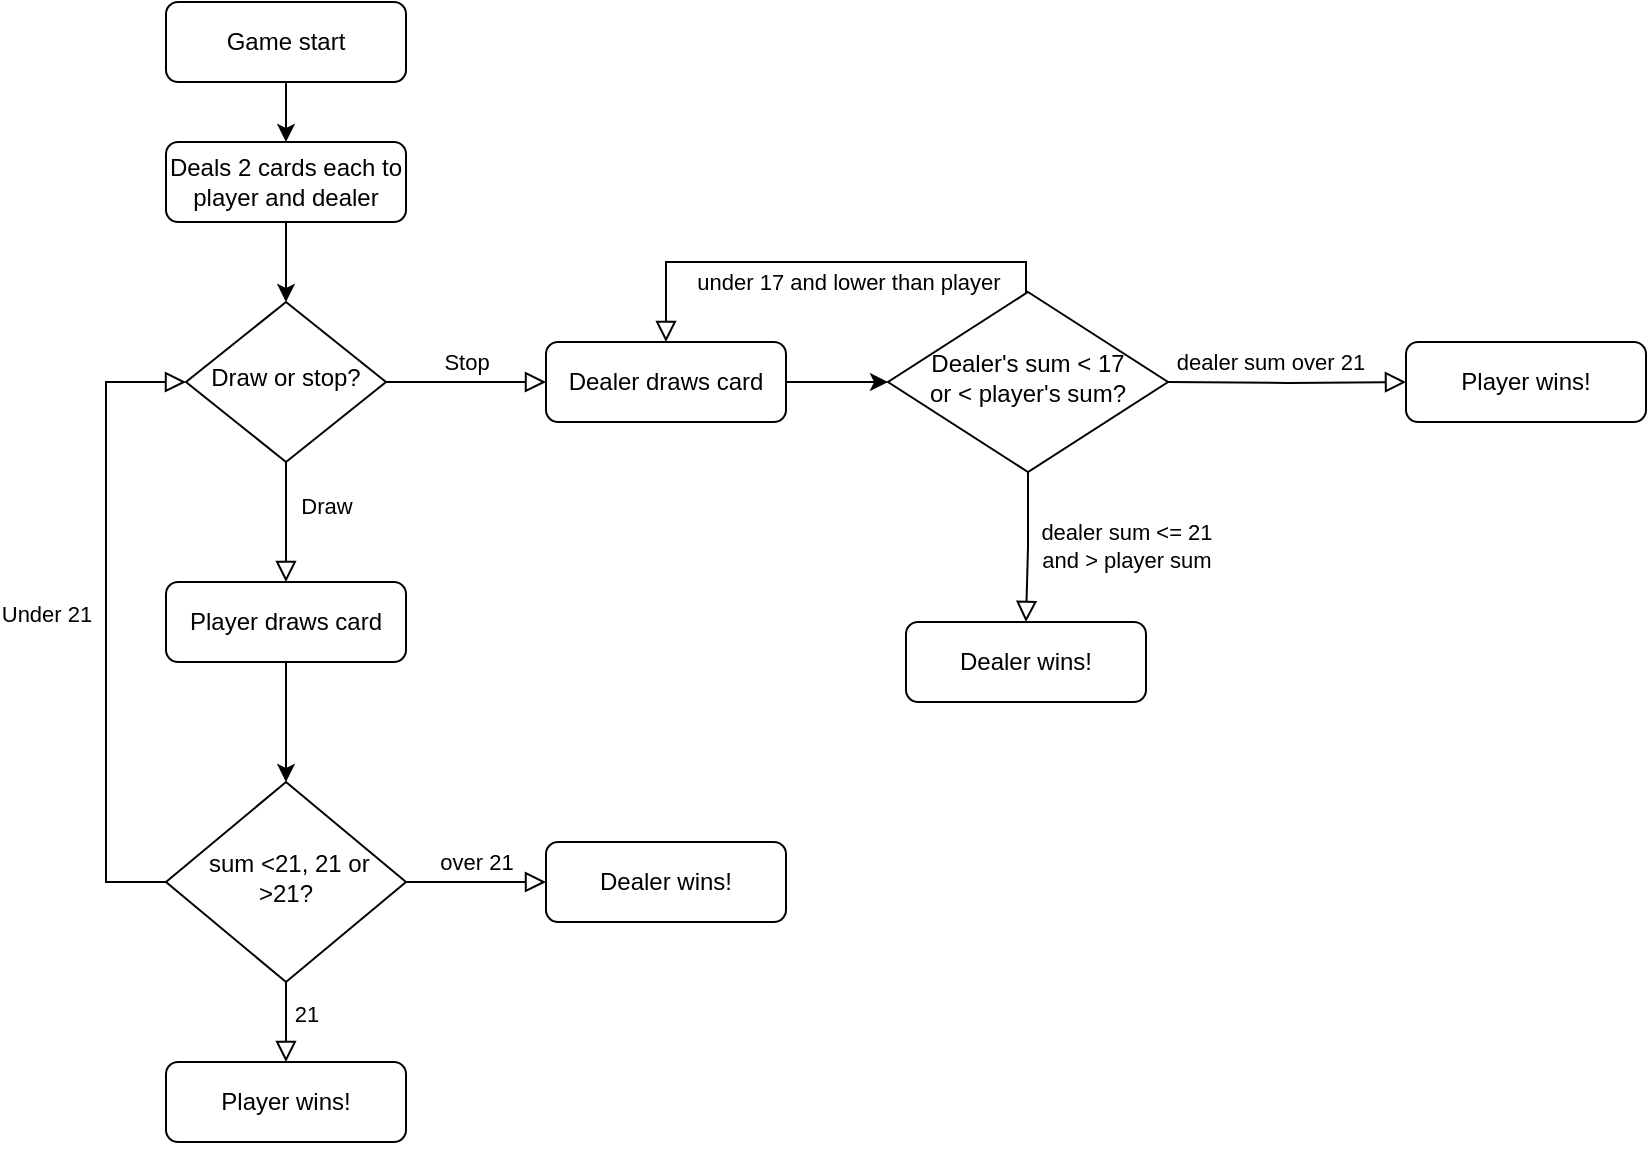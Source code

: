 <mxfile version="21.2.4" type="device">
  <diagram id="C5RBs43oDa-KdzZeNtuy" name="Page-1">
    <mxGraphModel dx="2433" dy="789" grid="1" gridSize="10" guides="1" tooltips="1" connect="1" arrows="1" fold="1" page="1" pageScale="1" pageWidth="827" pageHeight="1169" math="0" shadow="0">
      <root>
        <mxCell id="WIyWlLk6GJQsqaUBKTNV-0" />
        <mxCell id="WIyWlLk6GJQsqaUBKTNV-1" parent="WIyWlLk6GJQsqaUBKTNV-0" />
        <mxCell id="WIyWlLk6GJQsqaUBKTNV-3" value="Game start" style="rounded=1;whiteSpace=wrap;html=1;fontSize=12;glass=0;strokeWidth=1;shadow=0;" parent="WIyWlLk6GJQsqaUBKTNV-1" vertex="1">
          <mxGeometry x="70" y="80" width="120" height="40" as="geometry" />
        </mxCell>
        <mxCell id="WIyWlLk6GJQsqaUBKTNV-7" value="Deals 2 cards each to player and dealer" style="rounded=1;whiteSpace=wrap;html=1;fontSize=12;glass=0;strokeWidth=1;shadow=0;" parent="WIyWlLk6GJQsqaUBKTNV-1" vertex="1">
          <mxGeometry x="70" y="150" width="120" height="40" as="geometry" />
        </mxCell>
        <mxCell id="WIyWlLk6GJQsqaUBKTNV-9" value="Stop" style="edgeStyle=orthogonalEdgeStyle;rounded=0;html=1;jettySize=auto;orthogonalLoop=1;fontSize=11;endArrow=block;endFill=0;endSize=8;strokeWidth=1;shadow=0;labelBackgroundColor=none;" parent="WIyWlLk6GJQsqaUBKTNV-1" source="WIyWlLk6GJQsqaUBKTNV-10" target="WIyWlLk6GJQsqaUBKTNV-12" edge="1">
          <mxGeometry y="10" relative="1" as="geometry">
            <mxPoint as="offset" />
          </mxGeometry>
        </mxCell>
        <mxCell id="WIyWlLk6GJQsqaUBKTNV-10" value="Draw or stop?" style="rhombus;whiteSpace=wrap;html=1;shadow=0;fontFamily=Helvetica;fontSize=12;align=center;strokeWidth=1;spacing=6;spacingTop=-4;" parent="WIyWlLk6GJQsqaUBKTNV-1" vertex="1">
          <mxGeometry x="80" y="230" width="100" height="80" as="geometry" />
        </mxCell>
        <mxCell id="WIyWlLk6GJQsqaUBKTNV-12" value="Dealer draws card" style="rounded=1;whiteSpace=wrap;html=1;fontSize=12;glass=0;strokeWidth=1;shadow=0;" parent="WIyWlLk6GJQsqaUBKTNV-1" vertex="1">
          <mxGeometry x="260" y="250" width="120" height="40" as="geometry" />
        </mxCell>
        <mxCell id="9Hy9_ktC__gI1CS7rOs--4" value="Draw" style="edgeStyle=orthogonalEdgeStyle;rounded=0;html=1;jettySize=auto;orthogonalLoop=1;fontSize=11;endArrow=block;endFill=0;endSize=8;strokeWidth=1;shadow=0;labelBackgroundColor=none;exitX=0.5;exitY=1;exitDx=0;exitDy=0;entryX=0.5;entryY=0;entryDx=0;entryDy=0;" edge="1" parent="WIyWlLk6GJQsqaUBKTNV-1" source="WIyWlLk6GJQsqaUBKTNV-10" target="9Hy9_ktC__gI1CS7rOs--5">
          <mxGeometry x="-0.276" y="20" relative="1" as="geometry">
            <mxPoint as="offset" />
            <mxPoint x="190" y="290" as="sourcePoint" />
            <mxPoint x="130" y="380" as="targetPoint" />
          </mxGeometry>
        </mxCell>
        <mxCell id="9Hy9_ktC__gI1CS7rOs--5" value="Player draws card" style="rounded=1;whiteSpace=wrap;html=1;fontSize=12;glass=0;strokeWidth=1;shadow=0;" vertex="1" parent="WIyWlLk6GJQsqaUBKTNV-1">
          <mxGeometry x="70" y="370" width="120" height="40" as="geometry" />
        </mxCell>
        <mxCell id="9Hy9_ktC__gI1CS7rOs--9" value="" style="endArrow=classic;html=1;rounded=0;exitX=0.5;exitY=1;exitDx=0;exitDy=0;" edge="1" parent="WIyWlLk6GJQsqaUBKTNV-1" source="WIyWlLk6GJQsqaUBKTNV-6">
          <mxGeometry width="50" height="50" relative="1" as="geometry">
            <mxPoint x="300" y="430" as="sourcePoint" />
            <mxPoint x="130" y="520" as="targetPoint" />
          </mxGeometry>
        </mxCell>
        <mxCell id="9Hy9_ktC__gI1CS7rOs--10" value="" style="endArrow=classic;html=1;rounded=0;exitX=0.5;exitY=1;exitDx=0;exitDy=0;entryX=0.5;entryY=0;entryDx=0;entryDy=0;" edge="1" parent="WIyWlLk6GJQsqaUBKTNV-1" source="WIyWlLk6GJQsqaUBKTNV-3" target="WIyWlLk6GJQsqaUBKTNV-7">
          <mxGeometry width="50" height="50" relative="1" as="geometry">
            <mxPoint x="140" y="420" as="sourcePoint" />
            <mxPoint x="130" y="140" as="targetPoint" />
          </mxGeometry>
        </mxCell>
        <mxCell id="9Hy9_ktC__gI1CS7rOs--12" value="" style="endArrow=classic;html=1;rounded=0;exitX=0.5;exitY=1;exitDx=0;exitDy=0;entryX=0.5;entryY=0;entryDx=0;entryDy=0;" edge="1" parent="WIyWlLk6GJQsqaUBKTNV-1" source="WIyWlLk6GJQsqaUBKTNV-7" target="WIyWlLk6GJQsqaUBKTNV-10">
          <mxGeometry width="50" height="50" relative="1" as="geometry">
            <mxPoint x="140" y="420" as="sourcePoint" />
            <mxPoint x="190" y="370" as="targetPoint" />
          </mxGeometry>
        </mxCell>
        <mxCell id="9Hy9_ktC__gI1CS7rOs--14" value="Under 21" style="edgeStyle=orthogonalEdgeStyle;rounded=0;html=1;jettySize=auto;orthogonalLoop=1;fontSize=11;endArrow=block;endFill=0;endSize=8;strokeWidth=1;shadow=0;labelBackgroundColor=none;exitX=0;exitY=0.5;exitDx=0;exitDy=0;entryX=0;entryY=0.5;entryDx=0;entryDy=0;" edge="1" parent="WIyWlLk6GJQsqaUBKTNV-1" source="WIyWlLk6GJQsqaUBKTNV-6" target="WIyWlLk6GJQsqaUBKTNV-10">
          <mxGeometry x="0.024" y="30" relative="1" as="geometry">
            <mxPoint as="offset" />
            <mxPoint x="190" y="280" as="sourcePoint" />
            <mxPoint x="-30" y="410" as="targetPoint" />
            <Array as="points">
              <mxPoint x="40" y="520" />
              <mxPoint x="40" y="270" />
            </Array>
          </mxGeometry>
        </mxCell>
        <mxCell id="9Hy9_ktC__gI1CS7rOs--15" value="" style="endArrow=classic;html=1;rounded=0;exitX=0.5;exitY=1;exitDx=0;exitDy=0;" edge="1" parent="WIyWlLk6GJQsqaUBKTNV-1" source="9Hy9_ktC__gI1CS7rOs--5" target="WIyWlLk6GJQsqaUBKTNV-6">
          <mxGeometry width="50" height="50" relative="1" as="geometry">
            <mxPoint x="130" y="440" as="sourcePoint" />
            <mxPoint x="130" y="520" as="targetPoint" />
          </mxGeometry>
        </mxCell>
        <mxCell id="WIyWlLk6GJQsqaUBKTNV-6" value="&amp;nbsp;sum &amp;lt;21, 21 or&lt;br&gt;&amp;gt;21?" style="rhombus;whiteSpace=wrap;html=1;shadow=0;fontFamily=Helvetica;fontSize=12;align=center;strokeWidth=1;spacing=6;spacingTop=-4;" parent="WIyWlLk6GJQsqaUBKTNV-1" vertex="1">
          <mxGeometry x="70" y="470" width="120" height="100" as="geometry" />
        </mxCell>
        <mxCell id="9Hy9_ktC__gI1CS7rOs--17" value="" style="endArrow=classic;html=1;rounded=0;exitX=0.5;exitY=1;exitDx=0;exitDy=0;" edge="1" parent="WIyWlLk6GJQsqaUBKTNV-1" source="9Hy9_ktC__gI1CS7rOs--19">
          <mxGeometry width="50" height="50" relative="1" as="geometry">
            <mxPoint x="180" y="420" as="sourcePoint" />
            <mxPoint x="130" y="620" as="targetPoint" />
          </mxGeometry>
        </mxCell>
        <mxCell id="9Hy9_ktC__gI1CS7rOs--19" value="Player wins!" style="rounded=1;whiteSpace=wrap;html=1;fontSize=12;glass=0;strokeWidth=1;shadow=0;" vertex="1" parent="WIyWlLk6GJQsqaUBKTNV-1">
          <mxGeometry x="70" y="610" width="120" height="40" as="geometry" />
        </mxCell>
        <mxCell id="9Hy9_ktC__gI1CS7rOs--22" value="Dealer wins!" style="rounded=1;whiteSpace=wrap;html=1;fontSize=12;glass=0;strokeWidth=1;shadow=0;" vertex="1" parent="WIyWlLk6GJQsqaUBKTNV-1">
          <mxGeometry x="260" y="500" width="120" height="40" as="geometry" />
        </mxCell>
        <mxCell id="9Hy9_ktC__gI1CS7rOs--24" value="21" style="edgeStyle=orthogonalEdgeStyle;rounded=0;html=1;jettySize=auto;orthogonalLoop=1;fontSize=11;endArrow=block;endFill=0;endSize=8;strokeWidth=1;shadow=0;labelBackgroundColor=none;exitX=0.5;exitY=1;exitDx=0;exitDy=0;entryX=0.5;entryY=0;entryDx=0;entryDy=0;" edge="1" parent="WIyWlLk6GJQsqaUBKTNV-1" source="WIyWlLk6GJQsqaUBKTNV-6" target="9Hy9_ktC__gI1CS7rOs--19">
          <mxGeometry x="-0.2" y="10" relative="1" as="geometry">
            <mxPoint as="offset" />
            <mxPoint x="190" y="280" as="sourcePoint" />
            <mxPoint x="270" y="280" as="targetPoint" />
          </mxGeometry>
        </mxCell>
        <mxCell id="9Hy9_ktC__gI1CS7rOs--26" value="over 21" style="edgeStyle=orthogonalEdgeStyle;rounded=0;html=1;jettySize=auto;orthogonalLoop=1;fontSize=11;endArrow=block;endFill=0;endSize=8;strokeWidth=1;shadow=0;labelBackgroundColor=none;exitX=1;exitY=0.5;exitDx=0;exitDy=0;entryX=0;entryY=0.5;entryDx=0;entryDy=0;" edge="1" parent="WIyWlLk6GJQsqaUBKTNV-1" source="WIyWlLk6GJQsqaUBKTNV-6" target="9Hy9_ktC__gI1CS7rOs--22">
          <mxGeometry y="10" relative="1" as="geometry">
            <mxPoint as="offset" />
            <mxPoint x="200" y="290" as="sourcePoint" />
            <mxPoint x="240" y="510" as="targetPoint" />
          </mxGeometry>
        </mxCell>
        <mxCell id="9Hy9_ktC__gI1CS7rOs--27" value="" style="endArrow=classic;html=1;rounded=0;exitX=1;exitY=0.5;exitDx=0;exitDy=0;entryX=0;entryY=0.5;entryDx=0;entryDy=0;" edge="1" parent="WIyWlLk6GJQsqaUBKTNV-1" source="WIyWlLk6GJQsqaUBKTNV-12" target="9Hy9_ktC__gI1CS7rOs--31">
          <mxGeometry width="50" height="50" relative="1" as="geometry">
            <mxPoint x="180" y="420" as="sourcePoint" />
            <mxPoint x="430" y="270" as="targetPoint" />
          </mxGeometry>
        </mxCell>
        <mxCell id="9Hy9_ktC__gI1CS7rOs--31" value="Dealer&#39;s sum &amp;lt; 17&lt;br&gt;or &amp;lt; player&#39;s sum?" style="rhombus;whiteSpace=wrap;html=1;shadow=0;fontFamily=Helvetica;fontSize=12;align=center;strokeWidth=1;spacing=6;spacingTop=-4;" vertex="1" parent="WIyWlLk6GJQsqaUBKTNV-1">
          <mxGeometry x="431" y="225" width="140" height="90" as="geometry" />
        </mxCell>
        <mxCell id="9Hy9_ktC__gI1CS7rOs--33" value="under 17 and lower than player" style="edgeStyle=orthogonalEdgeStyle;rounded=0;html=1;jettySize=auto;orthogonalLoop=1;fontSize=11;endArrow=block;endFill=0;endSize=8;strokeWidth=1;shadow=0;labelBackgroundColor=none;exitX=0.5;exitY=0;exitDx=0;exitDy=0;entryX=0.5;entryY=0;entryDx=0;entryDy=0;" edge="1" parent="WIyWlLk6GJQsqaUBKTNV-1" source="9Hy9_ktC__gI1CS7rOs--31" target="WIyWlLk6GJQsqaUBKTNV-12">
          <mxGeometry x="-0.106" y="10" relative="1" as="geometry">
            <mxPoint as="offset" />
            <mxPoint x="190" y="280" as="sourcePoint" />
            <mxPoint x="310" y="190" as="targetPoint" />
            <Array as="points">
              <mxPoint x="500" y="210" />
              <mxPoint x="320" y="210" />
            </Array>
          </mxGeometry>
        </mxCell>
        <mxCell id="9Hy9_ktC__gI1CS7rOs--35" value="dealer sum &amp;lt;= 21 &lt;br&gt;and &amp;gt;&amp;nbsp;player sum" style="edgeStyle=orthogonalEdgeStyle;rounded=0;html=1;jettySize=auto;orthogonalLoop=1;fontSize=11;endArrow=block;endFill=0;endSize=8;strokeWidth=1;shadow=0;labelBackgroundColor=none;exitX=0.5;exitY=1;exitDx=0;exitDy=0;" edge="1" parent="WIyWlLk6GJQsqaUBKTNV-1" source="9Hy9_ktC__gI1CS7rOs--31">
          <mxGeometry x="0.007" y="50" relative="1" as="geometry">
            <mxPoint y="-1" as="offset" />
            <mxPoint x="190" y="280" as="sourcePoint" />
            <mxPoint x="500" y="390" as="targetPoint" />
          </mxGeometry>
        </mxCell>
        <mxCell id="9Hy9_ktC__gI1CS7rOs--36" value="Dealer wins!" style="rounded=1;whiteSpace=wrap;html=1;fontSize=12;glass=0;strokeWidth=1;shadow=0;" vertex="1" parent="WIyWlLk6GJQsqaUBKTNV-1">
          <mxGeometry x="440" y="390" width="120" height="40" as="geometry" />
        </mxCell>
        <mxCell id="9Hy9_ktC__gI1CS7rOs--37" value="Player wins!" style="rounded=1;whiteSpace=wrap;html=1;fontSize=12;glass=0;strokeWidth=1;shadow=0;" vertex="1" parent="WIyWlLk6GJQsqaUBKTNV-1">
          <mxGeometry x="690" y="250" width="120" height="40" as="geometry" />
        </mxCell>
        <mxCell id="9Hy9_ktC__gI1CS7rOs--38" value="dealer sum over 21" style="edgeStyle=orthogonalEdgeStyle;rounded=0;html=1;jettySize=auto;orthogonalLoop=1;fontSize=11;endArrow=block;endFill=0;endSize=8;strokeWidth=1;shadow=0;labelBackgroundColor=none;exitX=1;exitY=0.5;exitDx=0;exitDy=0;entryX=0;entryY=0.5;entryDx=0;entryDy=0;" edge="1" parent="WIyWlLk6GJQsqaUBKTNV-1" target="9Hy9_ktC__gI1CS7rOs--37">
          <mxGeometry x="-0.155" y="10" relative="1" as="geometry">
            <mxPoint as="offset" />
            <mxPoint x="571" y="270" as="sourcePoint" />
            <mxPoint x="671" y="270" as="targetPoint" />
          </mxGeometry>
        </mxCell>
      </root>
    </mxGraphModel>
  </diagram>
</mxfile>
